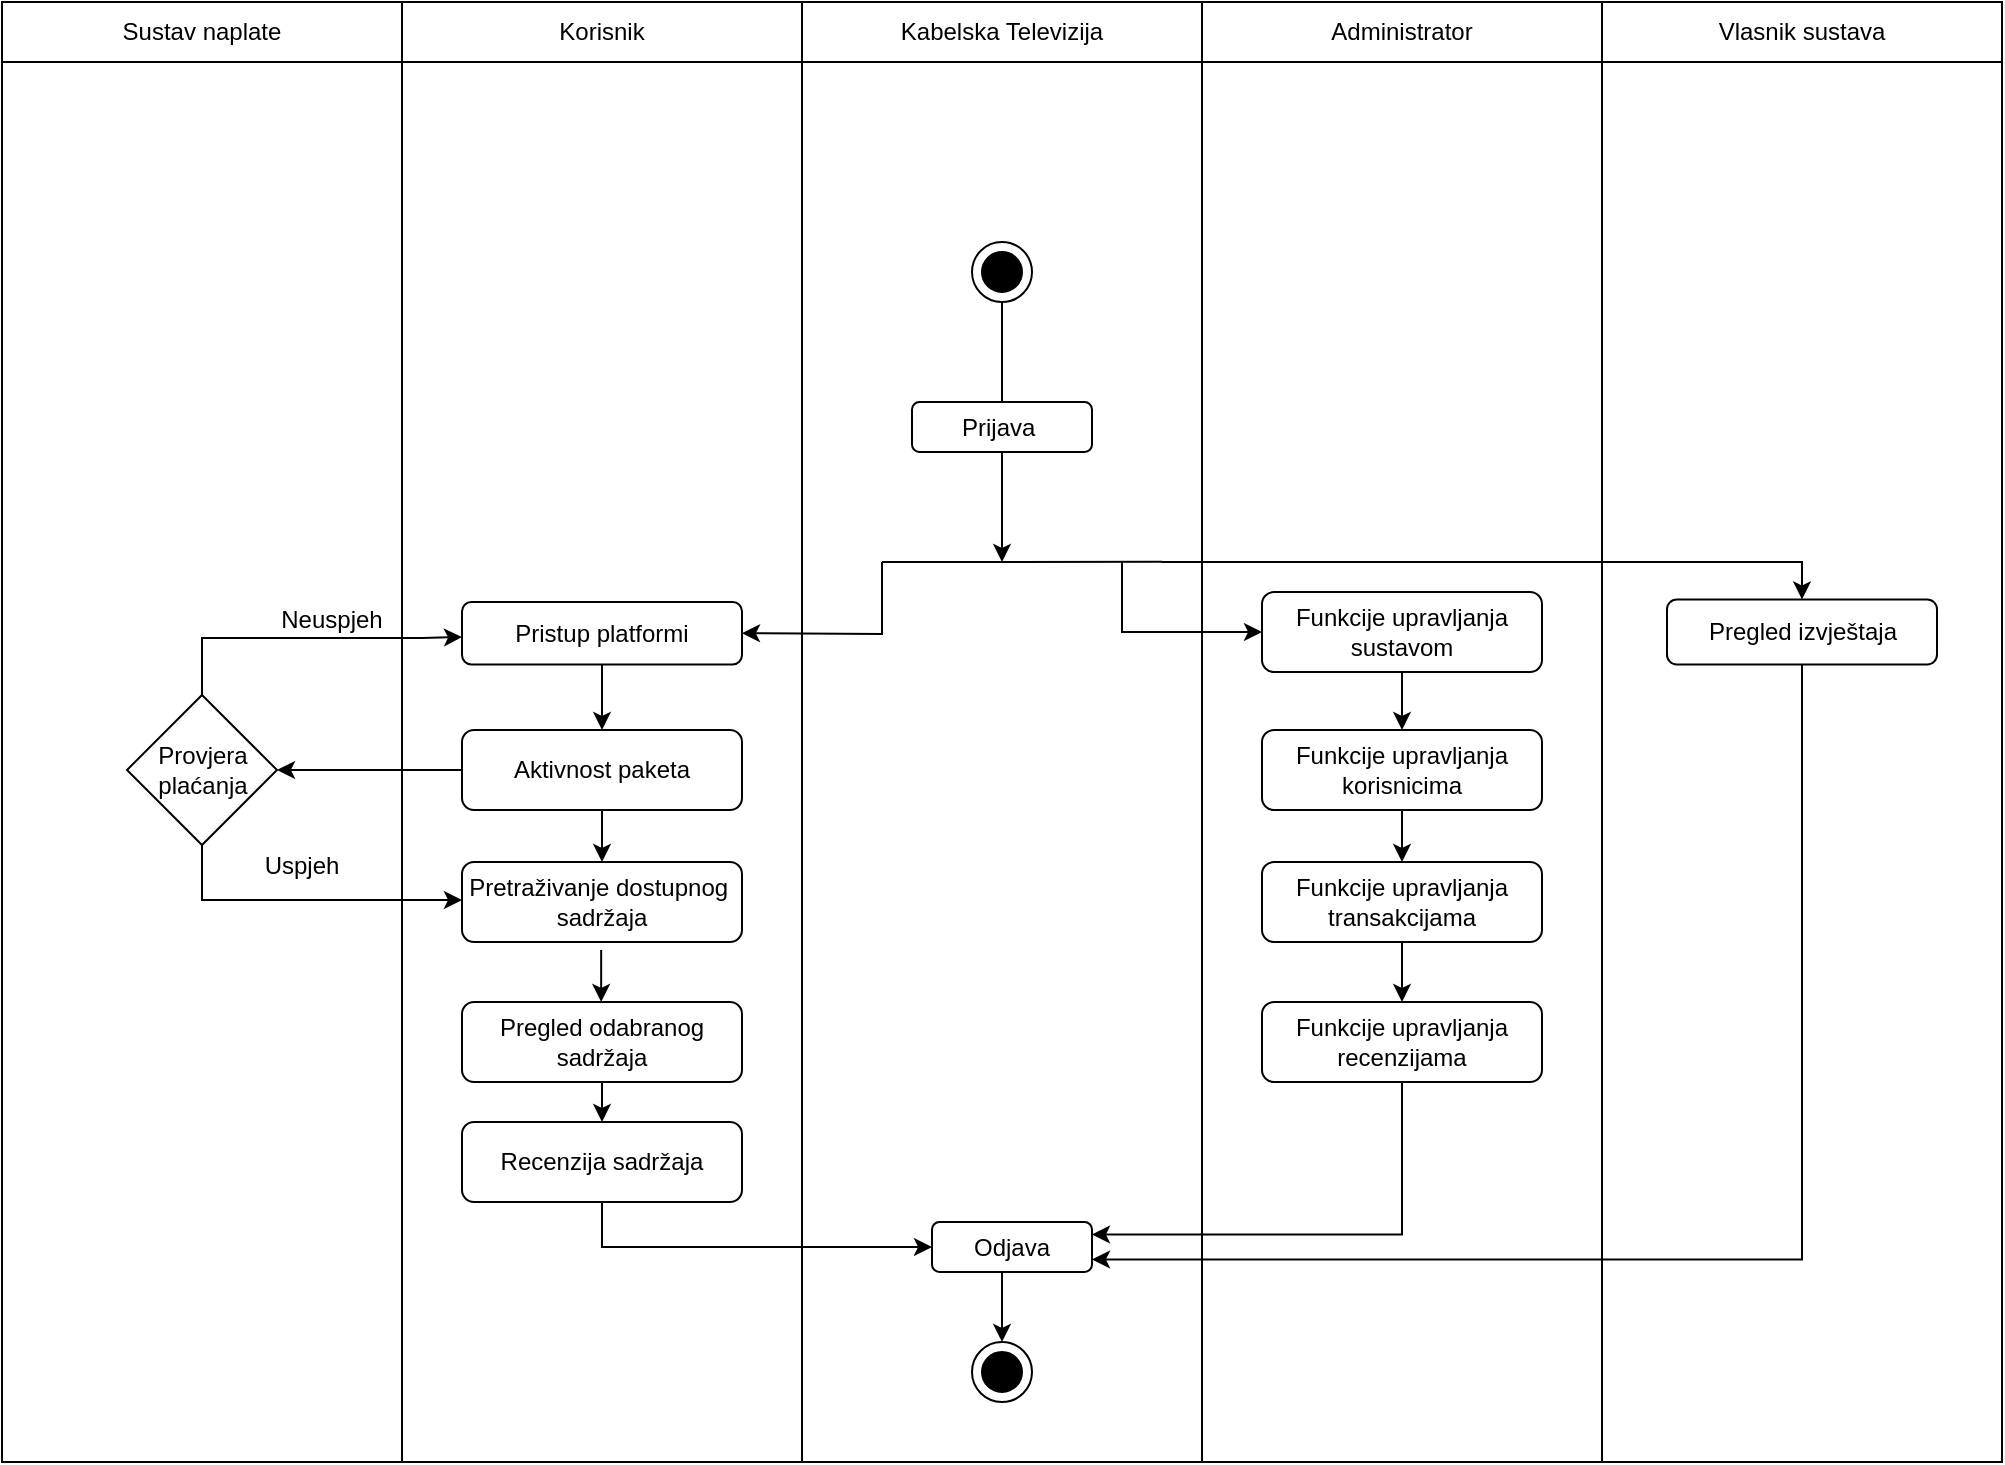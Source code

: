 <mxfile version="21.7.1" type="device">
  <diagram id="07fea595-8f29-1299-0266-81d95cde20df" name="Page-1">
    <mxGraphModel dx="1308" dy="566" grid="1" gridSize="10" guides="1" tooltips="1" connect="1" arrows="1" fold="1" page="1" pageScale="1" pageWidth="1169" pageHeight="827" background="#ffffff" math="0" shadow="0">
      <root>
        <mxCell id="0" />
        <mxCell id="1" parent="0" />
        <mxCell id="FphYJKXXtfjOOIKzSNrh-217" value="" style="rounded=0;whiteSpace=wrap;html=1;" parent="1" vertex="1">
          <mxGeometry x="150" y="90" width="200" height="700" as="geometry" />
        </mxCell>
        <mxCell id="FphYJKXXtfjOOIKzSNrh-218" value="" style="rounded=0;whiteSpace=wrap;html=1;" parent="1" vertex="1">
          <mxGeometry x="350" y="90" width="200" height="700" as="geometry" />
        </mxCell>
        <mxCell id="FphYJKXXtfjOOIKzSNrh-219" value="" style="rounded=0;whiteSpace=wrap;html=1;" parent="1" vertex="1">
          <mxGeometry x="550" y="90" width="200" height="700" as="geometry" />
        </mxCell>
        <mxCell id="FphYJKXXtfjOOIKzSNrh-220" value="" style="rounded=0;whiteSpace=wrap;html=1;" parent="1" vertex="1">
          <mxGeometry x="750" y="90" width="200" height="700" as="geometry" />
        </mxCell>
        <mxCell id="FphYJKXXtfjOOIKzSNrh-221" value="Korisnik" style="rounded=0;whiteSpace=wrap;html=1;" parent="1" vertex="1">
          <mxGeometry x="350" y="60" width="200" height="30" as="geometry" />
        </mxCell>
        <mxCell id="FphYJKXXtfjOOIKzSNrh-222" value="Sustav naplate" style="rounded=0;whiteSpace=wrap;html=1;" parent="1" vertex="1">
          <mxGeometry x="150" y="60" width="200" height="30" as="geometry" />
        </mxCell>
        <mxCell id="FphYJKXXtfjOOIKzSNrh-223" value="Kabelska Televizija" style="rounded=0;whiteSpace=wrap;html=1;" parent="1" vertex="1">
          <mxGeometry x="550" y="60" width="200" height="30" as="geometry" />
        </mxCell>
        <mxCell id="FphYJKXXtfjOOIKzSNrh-224" value="Administrator" style="rounded=0;whiteSpace=wrap;html=1;" parent="1" vertex="1">
          <mxGeometry x="750" y="60" width="200" height="30" as="geometry" />
        </mxCell>
        <mxCell id="FphYJKXXtfjOOIKzSNrh-229" style="edgeStyle=orthogonalEdgeStyle;rounded=0;orthogonalLoop=1;jettySize=auto;html=1;exitX=0.5;exitY=1;exitDx=0;exitDy=0;" parent="1" source="FphYJKXXtfjOOIKzSNrh-225" edge="1">
          <mxGeometry relative="1" as="geometry">
            <mxPoint x="649.71" y="230" as="sourcePoint" />
            <mxPoint x="650" y="340" as="targetPoint" />
          </mxGeometry>
        </mxCell>
        <mxCell id="FphYJKXXtfjOOIKzSNrh-225" value="" style="ellipse;whiteSpace=wrap;html=1;aspect=fixed;" parent="1" vertex="1">
          <mxGeometry x="635" y="180" width="30" height="30" as="geometry" />
        </mxCell>
        <mxCell id="FphYJKXXtfjOOIKzSNrh-228" value="Prijava&amp;nbsp;" style="rounded=1;whiteSpace=wrap;html=1;" parent="1" vertex="1">
          <mxGeometry x="605" y="260" width="90" height="25" as="geometry" />
        </mxCell>
        <mxCell id="FphYJKXXtfjOOIKzSNrh-234" value="Vlasnik sustava" style="rounded=0;whiteSpace=wrap;html=1;" parent="1" vertex="1">
          <mxGeometry x="950" y="60" width="200" height="30" as="geometry" />
        </mxCell>
        <mxCell id="FphYJKXXtfjOOIKzSNrh-235" value="" style="rounded=0;whiteSpace=wrap;html=1;" parent="1" vertex="1">
          <mxGeometry x="950" y="90" width="200" height="700" as="geometry" />
        </mxCell>
        <mxCell id="FphYJKXXtfjOOIKzSNrh-252" value="" style="endArrow=none;html=1;rounded=0;entryX=0.9;entryY=0.357;entryDx=0;entryDy=0;entryPerimeter=0;" parent="1" target="FphYJKXXtfjOOIKzSNrh-219" edge="1">
          <mxGeometry width="50" height="50" relative="1" as="geometry">
            <mxPoint x="650" y="340" as="sourcePoint" />
            <mxPoint x="720" y="340" as="targetPoint" />
          </mxGeometry>
        </mxCell>
        <mxCell id="FphYJKXXtfjOOIKzSNrh-253" value="" style="endArrow=none;html=1;rounded=0;" parent="1" edge="1">
          <mxGeometry width="50" height="50" relative="1" as="geometry">
            <mxPoint x="590" y="340" as="sourcePoint" />
            <mxPoint x="650" y="340" as="targetPoint" />
          </mxGeometry>
        </mxCell>
        <mxCell id="FphYJKXXtfjOOIKzSNrh-266" style="edgeStyle=orthogonalEdgeStyle;rounded=0;orthogonalLoop=1;jettySize=auto;html=1;exitX=0.5;exitY=1;exitDx=0;exitDy=0;entryX=0.5;entryY=0;entryDx=0;entryDy=0;" parent="1" source="FphYJKXXtfjOOIKzSNrh-258" target="FphYJKXXtfjOOIKzSNrh-264" edge="1">
          <mxGeometry relative="1" as="geometry" />
        </mxCell>
        <mxCell id="FphYJKXXtfjOOIKzSNrh-258" value="Pristup platformi" style="rounded=1;whiteSpace=wrap;html=1;" parent="1" vertex="1">
          <mxGeometry x="380" y="360" width="140" height="31.25" as="geometry" />
        </mxCell>
        <mxCell id="FphYJKXXtfjOOIKzSNrh-280" style="edgeStyle=orthogonalEdgeStyle;rounded=0;orthogonalLoop=1;jettySize=auto;html=1;exitX=0.5;exitY=1;exitDx=0;exitDy=0;entryX=0.5;entryY=0;entryDx=0;entryDy=0;" parent="1" source="FphYJKXXtfjOOIKzSNrh-259" target="FphYJKXXtfjOOIKzSNrh-275" edge="1">
          <mxGeometry relative="1" as="geometry" />
        </mxCell>
        <mxCell id="FphYJKXXtfjOOIKzSNrh-259" value="Funkcije upravljanja sustavom" style="rounded=1;whiteSpace=wrap;html=1;" parent="1" vertex="1">
          <mxGeometry x="780" y="355" width="140" height="40" as="geometry" />
        </mxCell>
        <mxCell id="FphYJKXXtfjOOIKzSNrh-262" value="" style="endArrow=classic;html=1;rounded=0;entryX=1;entryY=0.5;entryDx=0;entryDy=0;" parent="1" target="FphYJKXXtfjOOIKzSNrh-258" edge="1">
          <mxGeometry width="50" height="50" relative="1" as="geometry">
            <mxPoint x="590" y="340" as="sourcePoint" />
            <mxPoint x="700" y="390" as="targetPoint" />
            <Array as="points">
              <mxPoint x="590" y="376" />
            </Array>
          </mxGeometry>
        </mxCell>
        <mxCell id="FphYJKXXtfjOOIKzSNrh-263" value="" style="endArrow=classic;html=1;rounded=0;entryX=0;entryY=0.5;entryDx=0;entryDy=0;" parent="1" target="FphYJKXXtfjOOIKzSNrh-259" edge="1">
          <mxGeometry width="50" height="50" relative="1" as="geometry">
            <mxPoint x="710" y="340" as="sourcePoint" />
            <mxPoint x="700" y="390" as="targetPoint" />
            <Array as="points">
              <mxPoint x="710" y="375" />
            </Array>
          </mxGeometry>
        </mxCell>
        <mxCell id="FphYJKXXtfjOOIKzSNrh-267" style="edgeStyle=orthogonalEdgeStyle;rounded=0;orthogonalLoop=1;jettySize=auto;html=1;exitX=0.5;exitY=1;exitDx=0;exitDy=0;entryX=0.5;entryY=0;entryDx=0;entryDy=0;" parent="1" source="FphYJKXXtfjOOIKzSNrh-264" target="FphYJKXXtfjOOIKzSNrh-265" edge="1">
          <mxGeometry relative="1" as="geometry" />
        </mxCell>
        <mxCell id="FphYJKXXtfjOOIKzSNrh-264" value="Aktivnost paketa" style="rounded=1;whiteSpace=wrap;html=1;" parent="1" vertex="1">
          <mxGeometry x="380" y="424" width="140" height="40" as="geometry" />
        </mxCell>
        <mxCell id="FphYJKXXtfjOOIKzSNrh-269" style="edgeStyle=orthogonalEdgeStyle;rounded=0;orthogonalLoop=1;jettySize=auto;html=1;exitX=0;exitY=0.5;exitDx=0;exitDy=0;entryX=1;entryY=0.5;entryDx=0;entryDy=0;" parent="1" source="FphYJKXXtfjOOIKzSNrh-264" target="FphYJKXXtfjOOIKzSNrh-268" edge="1">
          <mxGeometry relative="1" as="geometry" />
        </mxCell>
        <mxCell id="FphYJKXXtfjOOIKzSNrh-265" value="Pretraživanje dostupnog&amp;nbsp;&lt;br&gt;sadržaja" style="rounded=1;whiteSpace=wrap;html=1;" parent="1" vertex="1">
          <mxGeometry x="380" y="490" width="140" height="40" as="geometry" />
        </mxCell>
        <mxCell id="FphYJKXXtfjOOIKzSNrh-271" style="edgeStyle=orthogonalEdgeStyle;rounded=0;orthogonalLoop=1;jettySize=auto;html=1;exitX=0.5;exitY=1;exitDx=0;exitDy=0;entryX=0;entryY=0.75;entryDx=0;entryDy=0;" parent="1" edge="1">
          <mxGeometry relative="1" as="geometry">
            <Array as="points">
              <mxPoint x="250" y="509" />
            </Array>
            <mxPoint x="250" y="424" as="sourcePoint" />
            <mxPoint x="380" y="509.0" as="targetPoint" />
          </mxGeometry>
        </mxCell>
        <mxCell id="FphYJKXXtfjOOIKzSNrh-273" style="edgeStyle=orthogonalEdgeStyle;rounded=0;orthogonalLoop=1;jettySize=auto;html=1;entryX=0;entryY=0.25;entryDx=0;entryDy=0;" parent="1" source="FphYJKXXtfjOOIKzSNrh-268" edge="1">
          <mxGeometry relative="1" as="geometry">
            <Array as="points">
              <mxPoint x="250" y="378" />
              <mxPoint x="360" y="378" />
            </Array>
            <mxPoint x="250" y="347.5" as="sourcePoint" />
            <mxPoint x="380" y="377.5" as="targetPoint" />
          </mxGeometry>
        </mxCell>
        <mxCell id="FphYJKXXtfjOOIKzSNrh-268" value="Provjera&lt;br&gt;plaćanja" style="rhombus;whiteSpace=wrap;html=1;" parent="1" vertex="1">
          <mxGeometry x="212.5" y="406.5" width="75" height="75" as="geometry" />
        </mxCell>
        <mxCell id="FphYJKXXtfjOOIKzSNrh-279" style="edgeStyle=orthogonalEdgeStyle;rounded=0;orthogonalLoop=1;jettySize=auto;html=1;exitX=0.5;exitY=1;exitDx=0;exitDy=0;entryX=0.5;entryY=0;entryDx=0;entryDy=0;" parent="1" source="FphYJKXXtfjOOIKzSNrh-270" target="FphYJKXXtfjOOIKzSNrh-278" edge="1">
          <mxGeometry relative="1" as="geometry" />
        </mxCell>
        <mxCell id="FphYJKXXtfjOOIKzSNrh-270" value="Pregled odabranog&lt;br&gt;sadržaja" style="rounded=1;whiteSpace=wrap;html=1;" parent="1" vertex="1">
          <mxGeometry x="380" y="560" width="140" height="40" as="geometry" />
        </mxCell>
        <mxCell id="FphYJKXXtfjOOIKzSNrh-272" value="Uspjeh" style="text;html=1;strokeColor=none;fillColor=none;align=center;verticalAlign=middle;whiteSpace=wrap;rounded=0;" parent="1" vertex="1">
          <mxGeometry x="260" y="481.5" width="80" height="20" as="geometry" />
        </mxCell>
        <mxCell id="FphYJKXXtfjOOIKzSNrh-274" value="Neuspjeh" style="text;html=1;strokeColor=none;fillColor=none;align=center;verticalAlign=middle;whiteSpace=wrap;rounded=0;" parent="1" vertex="1">
          <mxGeometry x="270" y="358.75" width="90" height="20" as="geometry" />
        </mxCell>
        <mxCell id="FphYJKXXtfjOOIKzSNrh-281" style="edgeStyle=orthogonalEdgeStyle;rounded=0;orthogonalLoop=1;jettySize=auto;html=1;exitX=0.5;exitY=1;exitDx=0;exitDy=0;entryX=0.5;entryY=0;entryDx=0;entryDy=0;" parent="1" source="FphYJKXXtfjOOIKzSNrh-275" target="FphYJKXXtfjOOIKzSNrh-276" edge="1">
          <mxGeometry relative="1" as="geometry" />
        </mxCell>
        <mxCell id="FphYJKXXtfjOOIKzSNrh-275" value="Funkcije upravljanja korisnicima" style="rounded=1;whiteSpace=wrap;html=1;" parent="1" vertex="1">
          <mxGeometry x="780" y="424" width="140" height="40" as="geometry" />
        </mxCell>
        <mxCell id="FphYJKXXtfjOOIKzSNrh-282" style="edgeStyle=orthogonalEdgeStyle;rounded=0;orthogonalLoop=1;jettySize=auto;html=1;exitX=0.5;exitY=1;exitDx=0;exitDy=0;entryX=0.5;entryY=0;entryDx=0;entryDy=0;" parent="1" source="FphYJKXXtfjOOIKzSNrh-276" target="FphYJKXXtfjOOIKzSNrh-277" edge="1">
          <mxGeometry relative="1" as="geometry" />
        </mxCell>
        <mxCell id="FphYJKXXtfjOOIKzSNrh-276" value="Funkcije upravljanja transakcijama" style="rounded=1;whiteSpace=wrap;html=1;" parent="1" vertex="1">
          <mxGeometry x="780" y="490" width="140" height="40" as="geometry" />
        </mxCell>
        <mxCell id="FphYJKXXtfjOOIKzSNrh-294" style="edgeStyle=orthogonalEdgeStyle;rounded=0;orthogonalLoop=1;jettySize=auto;html=1;exitX=0.5;exitY=1;exitDx=0;exitDy=0;entryX=1;entryY=0.25;entryDx=0;entryDy=0;" parent="1" source="FphYJKXXtfjOOIKzSNrh-277" target="FphYJKXXtfjOOIKzSNrh-287" edge="1">
          <mxGeometry relative="1" as="geometry" />
        </mxCell>
        <mxCell id="FphYJKXXtfjOOIKzSNrh-277" value="Funkcije upravljanja recenzijama" style="rounded=1;whiteSpace=wrap;html=1;" parent="1" vertex="1">
          <mxGeometry x="780" y="560" width="140" height="40" as="geometry" />
        </mxCell>
        <mxCell id="FphYJKXXtfjOOIKzSNrh-293" style="edgeStyle=orthogonalEdgeStyle;rounded=0;orthogonalLoop=1;jettySize=auto;html=1;exitX=0.5;exitY=1;exitDx=0;exitDy=0;entryX=0;entryY=0.5;entryDx=0;entryDy=0;" parent="1" source="FphYJKXXtfjOOIKzSNrh-278" target="FphYJKXXtfjOOIKzSNrh-287" edge="1">
          <mxGeometry relative="1" as="geometry" />
        </mxCell>
        <mxCell id="FphYJKXXtfjOOIKzSNrh-278" value="Recenzija sadržaja" style="rounded=1;whiteSpace=wrap;html=1;" parent="1" vertex="1">
          <mxGeometry x="380" y="620" width="140" height="40" as="geometry" />
        </mxCell>
        <mxCell id="FphYJKXXtfjOOIKzSNrh-295" style="edgeStyle=orthogonalEdgeStyle;rounded=0;orthogonalLoop=1;jettySize=auto;html=1;exitX=0.5;exitY=1;exitDx=0;exitDy=0;entryX=1;entryY=0.75;entryDx=0;entryDy=0;" parent="1" source="FphYJKXXtfjOOIKzSNrh-283" target="FphYJKXXtfjOOIKzSNrh-287" edge="1">
          <mxGeometry relative="1" as="geometry" />
        </mxCell>
        <mxCell id="FphYJKXXtfjOOIKzSNrh-283" value="Pregled izvještaja" style="rounded=1;whiteSpace=wrap;html=1;" parent="1" vertex="1">
          <mxGeometry x="982.5" y="358.75" width="135" height="32.5" as="geometry" />
        </mxCell>
        <mxCell id="FphYJKXXtfjOOIKzSNrh-285" value="" style="endArrow=classic;html=1;rounded=0;entryX=0.5;entryY=0;entryDx=0;entryDy=0;" parent="1" target="FphYJKXXtfjOOIKzSNrh-283" edge="1">
          <mxGeometry width="50" height="50" relative="1" as="geometry">
            <mxPoint x="730" y="340" as="sourcePoint" />
            <mxPoint x="790" y="430" as="targetPoint" />
            <Array as="points">
              <mxPoint x="1050" y="340" />
            </Array>
          </mxGeometry>
        </mxCell>
        <mxCell id="FphYJKXXtfjOOIKzSNrh-292" style="edgeStyle=orthogonalEdgeStyle;rounded=0;orthogonalLoop=1;jettySize=auto;html=1;exitX=0.5;exitY=1;exitDx=0;exitDy=0;entryX=0.5;entryY=0;entryDx=0;entryDy=0;" parent="1" source="FphYJKXXtfjOOIKzSNrh-287" target="FphYJKXXtfjOOIKzSNrh-290" edge="1">
          <mxGeometry relative="1" as="geometry" />
        </mxCell>
        <mxCell id="FphYJKXXtfjOOIKzSNrh-287" value="Odjava" style="rounded=1;whiteSpace=wrap;html=1;" parent="1" vertex="1">
          <mxGeometry x="615" y="670" width="80" height="25" as="geometry" />
        </mxCell>
        <mxCell id="FphYJKXXtfjOOIKzSNrh-290" value="" style="ellipse;whiteSpace=wrap;html=1;aspect=fixed;" parent="1" vertex="1">
          <mxGeometry x="635" y="730" width="30" height="30" as="geometry" />
        </mxCell>
        <mxCell id="FphYJKXXtfjOOIKzSNrh-289" value="" style="ellipse;whiteSpace=wrap;html=1;aspect=fixed;fillColor=#000000;" parent="1" vertex="1">
          <mxGeometry x="640" y="735" width="20" height="20" as="geometry" />
        </mxCell>
        <mxCell id="FphYJKXXtfjOOIKzSNrh-236" value="" style="ellipse;whiteSpace=wrap;html=1;aspect=fixed;fillColor=#000000;" parent="1" vertex="1">
          <mxGeometry x="640" y="185" width="20" height="20" as="geometry" />
        </mxCell>
        <mxCell id="atplgGEX1ZtIgq6edVkH-14" style="edgeStyle=orthogonalEdgeStyle;rounded=0;orthogonalLoop=1;jettySize=auto;html=1;exitX=0.5;exitY=1;exitDx=0;exitDy=0;entryX=0.5;entryY=0;entryDx=0;entryDy=0;" edge="1" parent="1">
          <mxGeometry relative="1" as="geometry">
            <mxPoint x="449.58" y="534" as="sourcePoint" />
            <mxPoint x="449.58" y="560" as="targetPoint" />
          </mxGeometry>
        </mxCell>
      </root>
    </mxGraphModel>
  </diagram>
</mxfile>
